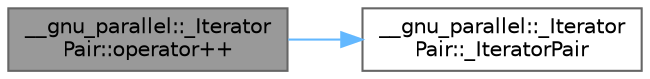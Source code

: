 digraph "__gnu_parallel::_IteratorPair::operator++"
{
 // LATEX_PDF_SIZE
  bgcolor="transparent";
  edge [fontname=Helvetica,fontsize=10,labelfontname=Helvetica,labelfontsize=10];
  node [fontname=Helvetica,fontsize=10,shape=box,height=0.2,width=0.4];
  rankdir="LR";
  Node1 [id="Node000001",label="__gnu_parallel::_Iterator\lPair::operator++",height=0.2,width=0.4,color="gray40", fillcolor="grey60", style="filled", fontcolor="black",tooltip=" "];
  Node1 -> Node2 [id="edge3_Node000001_Node000002",color="steelblue1",style="solid",tooltip=" "];
  Node2 [id="Node000002",label="__gnu_parallel::_Iterator\lPair::_IteratorPair",height=0.2,width=0.4,color="grey40", fillcolor="white", style="filled",URL="$class____gnu__parallel_1_1___iterator_pair.html#a5fb714ee7cf2d9823357344be80a2078",tooltip=" "];
}
